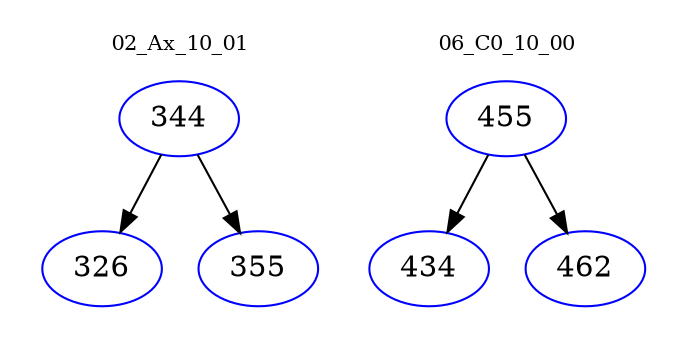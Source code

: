 digraph{
subgraph cluster_0 {
color = white
label = "02_Ax_10_01";
fontsize=10;
T0_344 [label="344", color="blue"]
T0_344 -> T0_326 [color="black"]
T0_326 [label="326", color="blue"]
T0_344 -> T0_355 [color="black"]
T0_355 [label="355", color="blue"]
}
subgraph cluster_1 {
color = white
label = "06_C0_10_00";
fontsize=10;
T1_455 [label="455", color="blue"]
T1_455 -> T1_434 [color="black"]
T1_434 [label="434", color="blue"]
T1_455 -> T1_462 [color="black"]
T1_462 [label="462", color="blue"]
}
}
